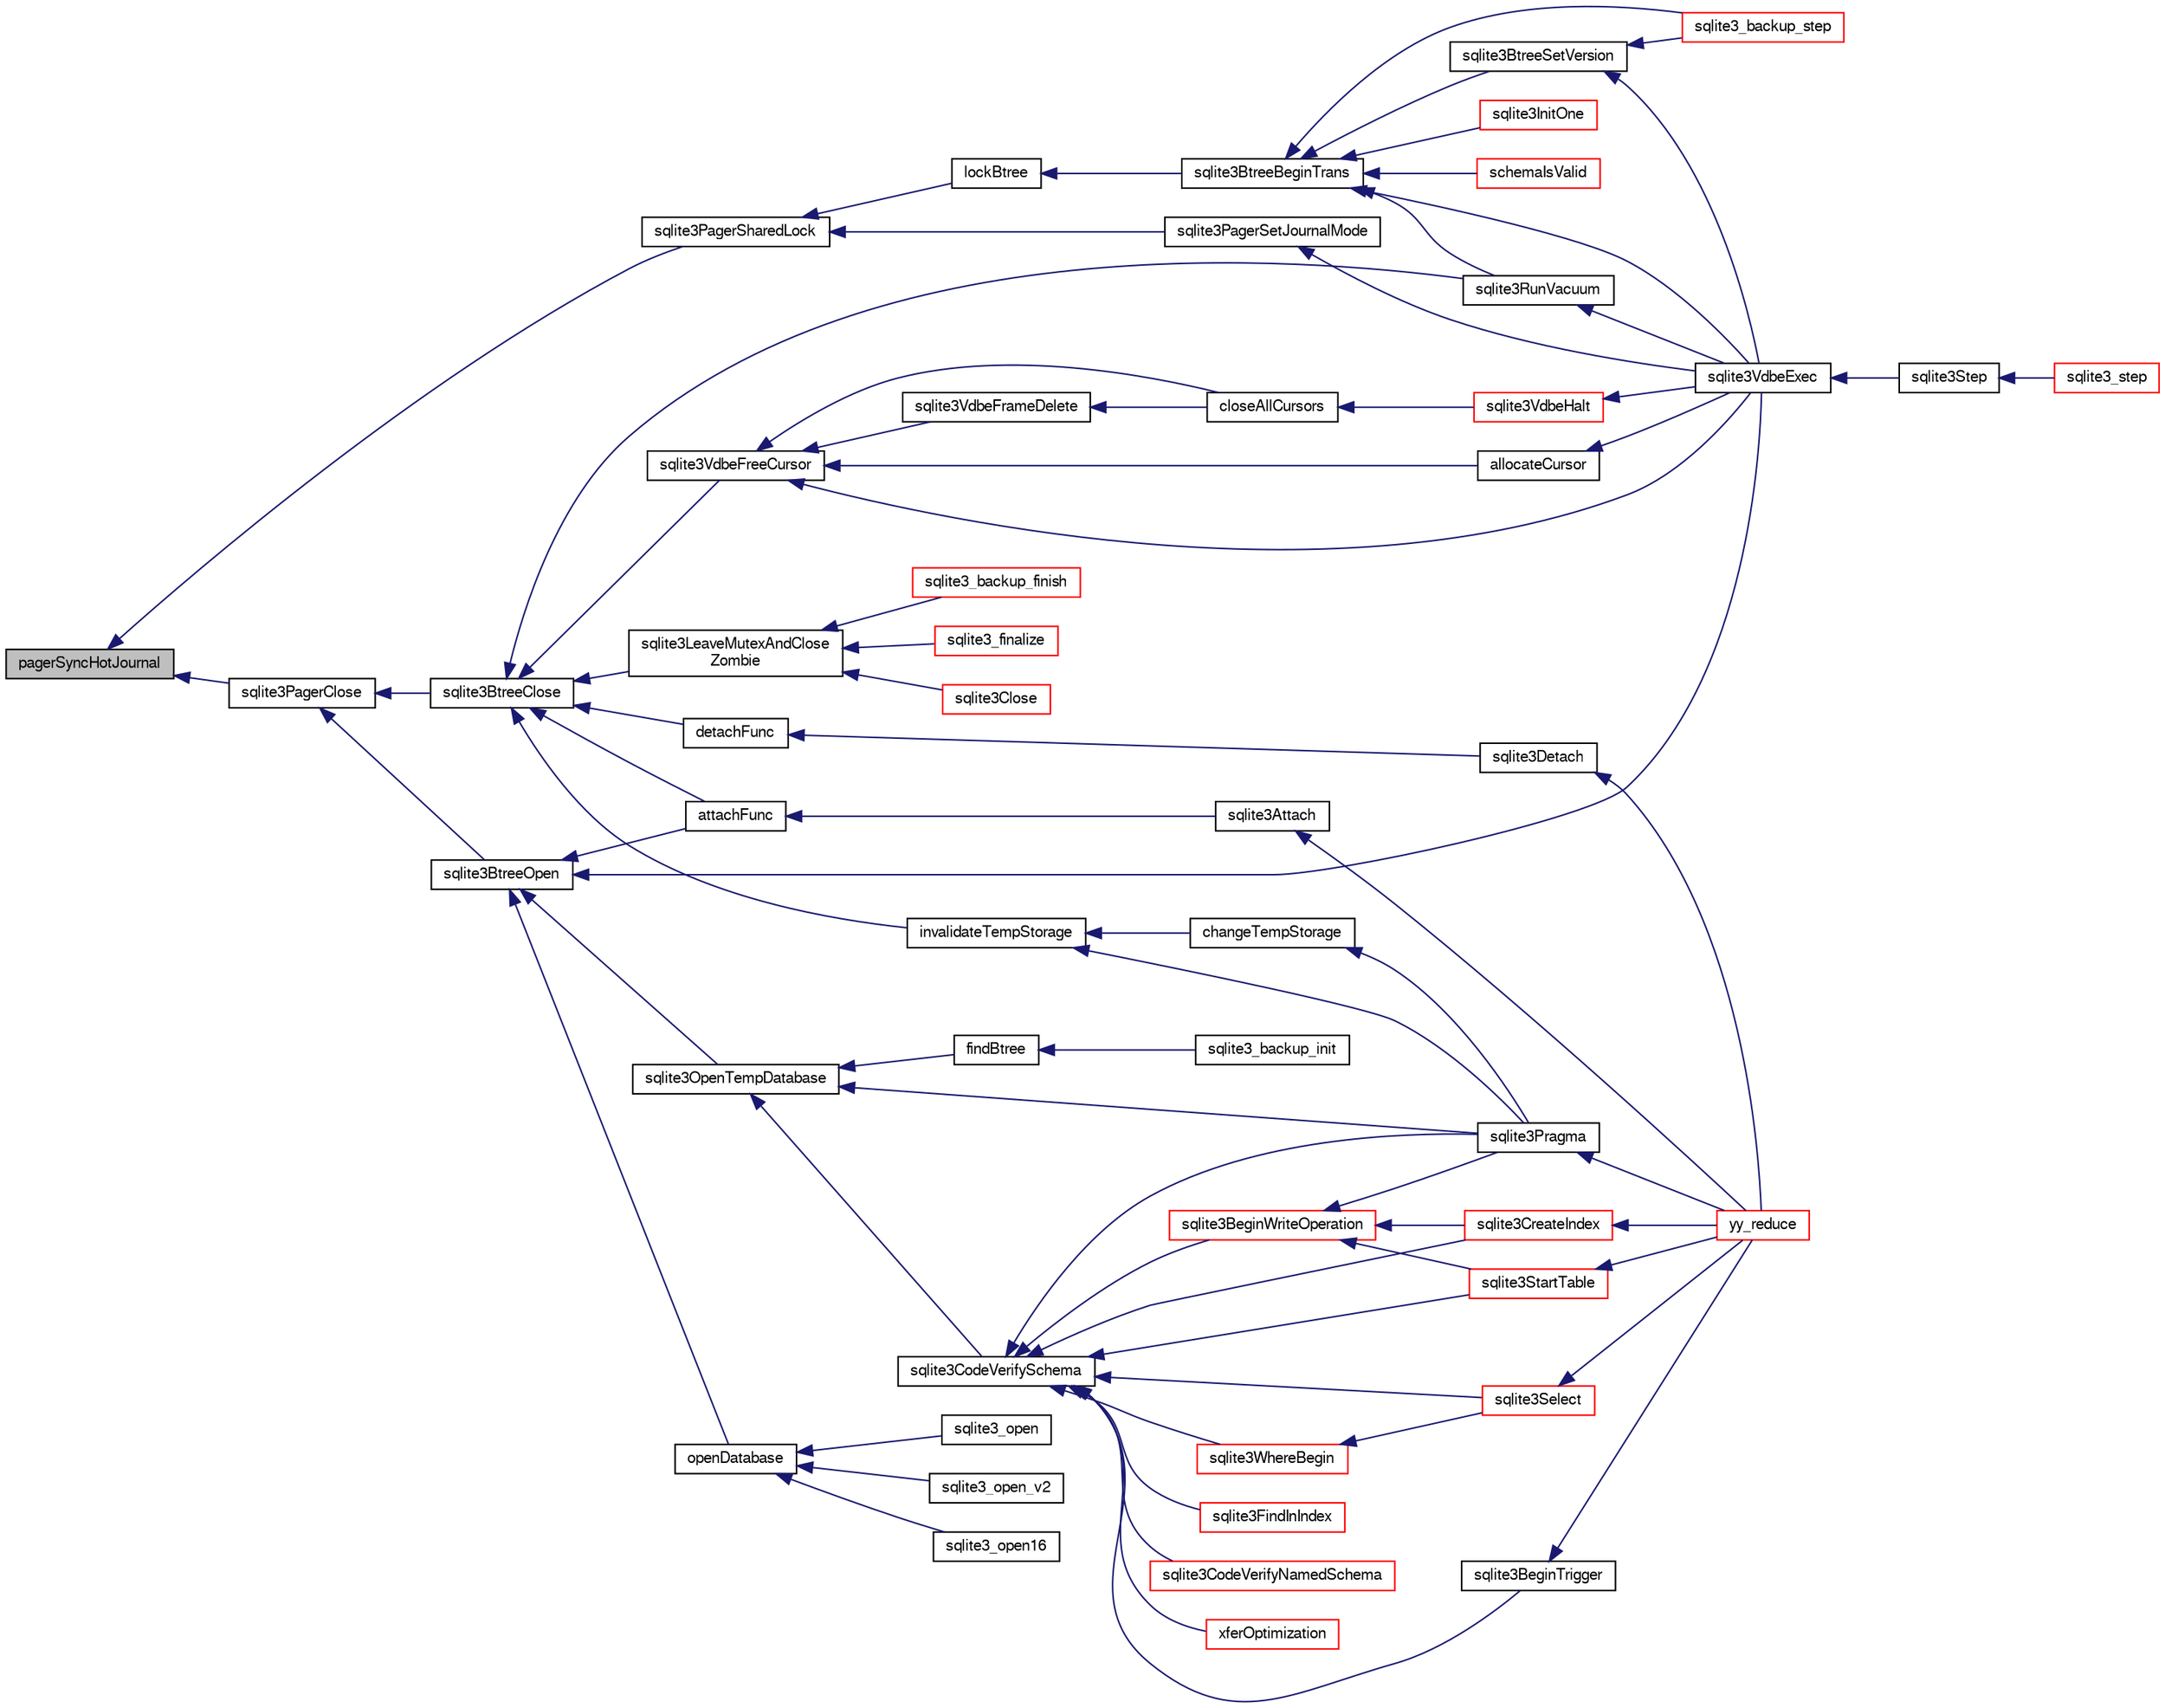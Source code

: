 digraph "pagerSyncHotJournal"
{
  edge [fontname="FreeSans",fontsize="10",labelfontname="FreeSans",labelfontsize="10"];
  node [fontname="FreeSans",fontsize="10",shape=record];
  rankdir="LR";
  Node205985 [label="pagerSyncHotJournal",height=0.2,width=0.4,color="black", fillcolor="grey75", style="filled", fontcolor="black"];
  Node205985 -> Node205986 [dir="back",color="midnightblue",fontsize="10",style="solid",fontname="FreeSans"];
  Node205986 [label="sqlite3PagerClose",height=0.2,width=0.4,color="black", fillcolor="white", style="filled",URL="$sqlite3_8c.html#af94b1f96b60689fd09422cce2c85f53f"];
  Node205986 -> Node205987 [dir="back",color="midnightblue",fontsize="10",style="solid",fontname="FreeSans"];
  Node205987 [label="sqlite3BtreeOpen",height=0.2,width=0.4,color="black", fillcolor="white", style="filled",URL="$sqlite3_8c.html#a13dcb44dc34af6ce9d38de9c5aa975f9"];
  Node205987 -> Node205988 [dir="back",color="midnightblue",fontsize="10",style="solid",fontname="FreeSans"];
  Node205988 [label="sqlite3VdbeExec",height=0.2,width=0.4,color="black", fillcolor="white", style="filled",URL="$sqlite3_8c.html#a8ce40a614bdc56719c4d642b1e4dfb21"];
  Node205988 -> Node205989 [dir="back",color="midnightblue",fontsize="10",style="solid",fontname="FreeSans"];
  Node205989 [label="sqlite3Step",height=0.2,width=0.4,color="black", fillcolor="white", style="filled",URL="$sqlite3_8c.html#a3f2872e873e2758a4beedad1d5113554"];
  Node205989 -> Node205990 [dir="back",color="midnightblue",fontsize="10",style="solid",fontname="FreeSans"];
  Node205990 [label="sqlite3_step",height=0.2,width=0.4,color="red", fillcolor="white", style="filled",URL="$sqlite3_8h.html#ac1e491ce36b7471eb28387f7d3c74334"];
  Node205987 -> Node206016 [dir="back",color="midnightblue",fontsize="10",style="solid",fontname="FreeSans"];
  Node206016 [label="attachFunc",height=0.2,width=0.4,color="black", fillcolor="white", style="filled",URL="$sqlite3_8c.html#a69cb751a7da501b9a0aa37e0d7c3eaf7"];
  Node206016 -> Node206017 [dir="back",color="midnightblue",fontsize="10",style="solid",fontname="FreeSans"];
  Node206017 [label="sqlite3Attach",height=0.2,width=0.4,color="black", fillcolor="white", style="filled",URL="$sqlite3_8c.html#ae0907fe0b43cc1b4c7e6a16213e8546f"];
  Node206017 -> Node206018 [dir="back",color="midnightblue",fontsize="10",style="solid",fontname="FreeSans"];
  Node206018 [label="yy_reduce",height=0.2,width=0.4,color="red", fillcolor="white", style="filled",URL="$sqlite3_8c.html#a7c419a9b25711c666a9a2449ef377f14"];
  Node205987 -> Node206249 [dir="back",color="midnightblue",fontsize="10",style="solid",fontname="FreeSans"];
  Node206249 [label="sqlite3OpenTempDatabase",height=0.2,width=0.4,color="black", fillcolor="white", style="filled",URL="$sqlite3_8c.html#aaf3088380b731428b72d3b5777f93755"];
  Node206249 -> Node206193 [dir="back",color="midnightblue",fontsize="10",style="solid",fontname="FreeSans"];
  Node206193 [label="findBtree",height=0.2,width=0.4,color="black", fillcolor="white", style="filled",URL="$sqlite3_8c.html#ab4ee5743b77efd7f8832bf0b9315f973"];
  Node206193 -> Node206194 [dir="back",color="midnightblue",fontsize="10",style="solid",fontname="FreeSans"];
  Node206194 [label="sqlite3_backup_init",height=0.2,width=0.4,color="black", fillcolor="white", style="filled",URL="$sqlite3_8h.html#a9c9aa9e8edeb9910d93148a6621c1097"];
  Node206249 -> Node206250 [dir="back",color="midnightblue",fontsize="10",style="solid",fontname="FreeSans"];
  Node206250 [label="sqlite3CodeVerifySchema",height=0.2,width=0.4,color="black", fillcolor="white", style="filled",URL="$sqlite3_8c.html#ad9d8708d96f8416ec59ebf41c57000f9"];
  Node206250 -> Node206069 [dir="back",color="midnightblue",fontsize="10",style="solid",fontname="FreeSans"];
  Node206069 [label="sqlite3FindInIndex",height=0.2,width=0.4,color="red", fillcolor="white", style="filled",URL="$sqlite3_8c.html#af7d8c56ab0231f44bb5f87b3fafeffb2"];
  Node206250 -> Node206110 [dir="back",color="midnightblue",fontsize="10",style="solid",fontname="FreeSans"];
  Node206110 [label="sqlite3StartTable",height=0.2,width=0.4,color="red", fillcolor="white", style="filled",URL="$sqlite3_8c.html#af49b4395f39d9078a0dda2484c183012"];
  Node206110 -> Node206018 [dir="back",color="midnightblue",fontsize="10",style="solid",fontname="FreeSans"];
  Node206250 -> Node206027 [dir="back",color="midnightblue",fontsize="10",style="solid",fontname="FreeSans"];
  Node206027 [label="sqlite3CreateIndex",height=0.2,width=0.4,color="red", fillcolor="white", style="filled",URL="$sqlite3_8c.html#a8dbe5e590ab6c58a8c45f34f7c81e825"];
  Node206027 -> Node206018 [dir="back",color="midnightblue",fontsize="10",style="solid",fontname="FreeSans"];
  Node206250 -> Node206251 [dir="back",color="midnightblue",fontsize="10",style="solid",fontname="FreeSans"];
  Node206251 [label="sqlite3CodeVerifyNamedSchema",height=0.2,width=0.4,color="red", fillcolor="white", style="filled",URL="$sqlite3_8c.html#a30331e33b8e462cbe3aa83c8bddb8c0e"];
  Node206250 -> Node206252 [dir="back",color="midnightblue",fontsize="10",style="solid",fontname="FreeSans"];
  Node206252 [label="sqlite3BeginWriteOperation",height=0.2,width=0.4,color="red", fillcolor="white", style="filled",URL="$sqlite3_8c.html#a21b1b811bbe305f922244f8913c87f10"];
  Node206252 -> Node206110 [dir="back",color="midnightblue",fontsize="10",style="solid",fontname="FreeSans"];
  Node206252 -> Node206027 [dir="back",color="midnightblue",fontsize="10",style="solid",fontname="FreeSans"];
  Node206252 -> Node206066 [dir="back",color="midnightblue",fontsize="10",style="solid",fontname="FreeSans"];
  Node206066 [label="sqlite3Pragma",height=0.2,width=0.4,color="black", fillcolor="white", style="filled",URL="$sqlite3_8c.html#a111391370f58f8e6a6eca51fd34d62ed"];
  Node206066 -> Node206018 [dir="back",color="midnightblue",fontsize="10",style="solid",fontname="FreeSans"];
  Node206250 -> Node206047 [dir="back",color="midnightblue",fontsize="10",style="solid",fontname="FreeSans"];
  Node206047 [label="xferOptimization",height=0.2,width=0.4,color="red", fillcolor="white", style="filled",URL="$sqlite3_8c.html#ae85c90f7d064fe83f4ed930e708855d2"];
  Node206250 -> Node206066 [dir="back",color="midnightblue",fontsize="10",style="solid",fontname="FreeSans"];
  Node206250 -> Node206067 [dir="back",color="midnightblue",fontsize="10",style="solid",fontname="FreeSans"];
  Node206067 [label="sqlite3Select",height=0.2,width=0.4,color="red", fillcolor="white", style="filled",URL="$sqlite3_8c.html#a2465ee8c956209ba4b272477b7c21a45"];
  Node206067 -> Node206018 [dir="back",color="midnightblue",fontsize="10",style="solid",fontname="FreeSans"];
  Node206250 -> Node206046 [dir="back",color="midnightblue",fontsize="10",style="solid",fontname="FreeSans"];
  Node206046 [label="sqlite3BeginTrigger",height=0.2,width=0.4,color="black", fillcolor="white", style="filled",URL="$sqlite3_8c.html#ac20a731dbd52edec68a09962c7f39a4c"];
  Node206046 -> Node206018 [dir="back",color="midnightblue",fontsize="10",style="solid",fontname="FreeSans"];
  Node206250 -> Node206083 [dir="back",color="midnightblue",fontsize="10",style="solid",fontname="FreeSans"];
  Node206083 [label="sqlite3WhereBegin",height=0.2,width=0.4,color="red", fillcolor="white", style="filled",URL="$sqlite3_8c.html#acad049f5c9a96a8118cffd5e5ce89f7c"];
  Node206083 -> Node206067 [dir="back",color="midnightblue",fontsize="10",style="solid",fontname="FreeSans"];
  Node206249 -> Node206066 [dir="back",color="midnightblue",fontsize="10",style="solid",fontname="FreeSans"];
  Node205987 -> Node206223 [dir="back",color="midnightblue",fontsize="10",style="solid",fontname="FreeSans"];
  Node206223 [label="openDatabase",height=0.2,width=0.4,color="black", fillcolor="white", style="filled",URL="$sqlite3_8c.html#a6a9c3bc3a64234e863413f41db473758"];
  Node206223 -> Node206224 [dir="back",color="midnightblue",fontsize="10",style="solid",fontname="FreeSans"];
  Node206224 [label="sqlite3_open",height=0.2,width=0.4,color="black", fillcolor="white", style="filled",URL="$sqlite3_8h.html#a97ba966ed1acc38409786258268f5f71"];
  Node206223 -> Node206225 [dir="back",color="midnightblue",fontsize="10",style="solid",fontname="FreeSans"];
  Node206225 [label="sqlite3_open_v2",height=0.2,width=0.4,color="black", fillcolor="white", style="filled",URL="$sqlite3_8h.html#a140fe275b6975dc867cea50a65a217c4"];
  Node206223 -> Node206226 [dir="back",color="midnightblue",fontsize="10",style="solid",fontname="FreeSans"];
  Node206226 [label="sqlite3_open16",height=0.2,width=0.4,color="black", fillcolor="white", style="filled",URL="$sqlite3_8h.html#adbc401bb96713f32e553db32f6f3ca33"];
  Node205986 -> Node206254 [dir="back",color="midnightblue",fontsize="10",style="solid",fontname="FreeSans"];
  Node206254 [label="sqlite3BtreeClose",height=0.2,width=0.4,color="black", fillcolor="white", style="filled",URL="$sqlite3_8c.html#a729b65009b66a99200496b09c124df01"];
  Node206254 -> Node206255 [dir="back",color="midnightblue",fontsize="10",style="solid",fontname="FreeSans"];
  Node206255 [label="sqlite3VdbeFreeCursor",height=0.2,width=0.4,color="black", fillcolor="white", style="filled",URL="$sqlite3_8c.html#a0f9084083e1d0639708934630f33d6ef"];
  Node206255 -> Node206256 [dir="back",color="midnightblue",fontsize="10",style="solid",fontname="FreeSans"];
  Node206256 [label="sqlite3VdbeFrameDelete",height=0.2,width=0.4,color="black", fillcolor="white", style="filled",URL="$sqlite3_8c.html#adb3773fdfb1685857e28891f76365900"];
  Node206256 -> Node206257 [dir="back",color="midnightblue",fontsize="10",style="solid",fontname="FreeSans"];
  Node206257 [label="closeAllCursors",height=0.2,width=0.4,color="black", fillcolor="white", style="filled",URL="$sqlite3_8c.html#af1ac189735864dd6989a8c5af4557547"];
  Node206257 -> Node206207 [dir="back",color="midnightblue",fontsize="10",style="solid",fontname="FreeSans"];
  Node206207 [label="sqlite3VdbeHalt",height=0.2,width=0.4,color="red", fillcolor="white", style="filled",URL="$sqlite3_8c.html#a8d1d99703d999190fbc35ecc981cb709"];
  Node206207 -> Node205988 [dir="back",color="midnightblue",fontsize="10",style="solid",fontname="FreeSans"];
  Node206255 -> Node206257 [dir="back",color="midnightblue",fontsize="10",style="solid",fontname="FreeSans"];
  Node206255 -> Node206258 [dir="back",color="midnightblue",fontsize="10",style="solid",fontname="FreeSans"];
  Node206258 [label="allocateCursor",height=0.2,width=0.4,color="black", fillcolor="white", style="filled",URL="$sqlite3_8c.html#a5083c054ea81802294e539b00a57aad4"];
  Node206258 -> Node205988 [dir="back",color="midnightblue",fontsize="10",style="solid",fontname="FreeSans"];
  Node206255 -> Node205988 [dir="back",color="midnightblue",fontsize="10",style="solid",fontname="FreeSans"];
  Node206254 -> Node206016 [dir="back",color="midnightblue",fontsize="10",style="solid",fontname="FreeSans"];
  Node206254 -> Node206203 [dir="back",color="midnightblue",fontsize="10",style="solid",fontname="FreeSans"];
  Node206203 [label="detachFunc",height=0.2,width=0.4,color="black", fillcolor="white", style="filled",URL="$sqlite3_8c.html#a2b3dd04cb87abd088926ab0082a60b77"];
  Node206203 -> Node206060 [dir="back",color="midnightblue",fontsize="10",style="solid",fontname="FreeSans"];
  Node206060 [label="sqlite3Detach",height=0.2,width=0.4,color="black", fillcolor="white", style="filled",URL="$sqlite3_8c.html#ab1a5a0b01c7560aef5e0b8603a68747d"];
  Node206060 -> Node206018 [dir="back",color="midnightblue",fontsize="10",style="solid",fontname="FreeSans"];
  Node206254 -> Node206204 [dir="back",color="midnightblue",fontsize="10",style="solid",fontname="FreeSans"];
  Node206204 [label="invalidateTempStorage",height=0.2,width=0.4,color="black", fillcolor="white", style="filled",URL="$sqlite3_8c.html#a759777a1eb3c3e96a5af94932b39e69a"];
  Node206204 -> Node206205 [dir="back",color="midnightblue",fontsize="10",style="solid",fontname="FreeSans"];
  Node206205 [label="changeTempStorage",height=0.2,width=0.4,color="black", fillcolor="white", style="filled",URL="$sqlite3_8c.html#abd43abe0a0959a45c786b9865ed52904"];
  Node206205 -> Node206066 [dir="back",color="midnightblue",fontsize="10",style="solid",fontname="FreeSans"];
  Node206204 -> Node206066 [dir="back",color="midnightblue",fontsize="10",style="solid",fontname="FreeSans"];
  Node206254 -> Node206174 [dir="back",color="midnightblue",fontsize="10",style="solid",fontname="FreeSans"];
  Node206174 [label="sqlite3RunVacuum",height=0.2,width=0.4,color="black", fillcolor="white", style="filled",URL="$sqlite3_8c.html#a5e83ddc7b3e7e8e79ad5d1fc92de1d2f"];
  Node206174 -> Node205988 [dir="back",color="midnightblue",fontsize="10",style="solid",fontname="FreeSans"];
  Node206254 -> Node206217 [dir="back",color="midnightblue",fontsize="10",style="solid",fontname="FreeSans"];
  Node206217 [label="sqlite3LeaveMutexAndClose\lZombie",height=0.2,width=0.4,color="black", fillcolor="white", style="filled",URL="$sqlite3_8c.html#afe3a37c29dcb0fe9fc15fe07a3976f59"];
  Node206217 -> Node206218 [dir="back",color="midnightblue",fontsize="10",style="solid",fontname="FreeSans"];
  Node206218 [label="sqlite3_backup_finish",height=0.2,width=0.4,color="red", fillcolor="white", style="filled",URL="$sqlite3_8h.html#a176857dd58d99be53b6d7305533e0048"];
  Node206217 -> Node206210 [dir="back",color="midnightblue",fontsize="10",style="solid",fontname="FreeSans"];
  Node206210 [label="sqlite3_finalize",height=0.2,width=0.4,color="red", fillcolor="white", style="filled",URL="$sqlite3_8h.html#a801195c0f771d40bb4be1e40f3b88945"];
  Node206217 -> Node206219 [dir="back",color="midnightblue",fontsize="10",style="solid",fontname="FreeSans"];
  Node206219 [label="sqlite3Close",height=0.2,width=0.4,color="red", fillcolor="white", style="filled",URL="$sqlite3_8c.html#aa9f2e73837bba8d721dbde0964ffce11"];
  Node205985 -> Node206259 [dir="back",color="midnightblue",fontsize="10",style="solid",fontname="FreeSans"];
  Node206259 [label="sqlite3PagerSharedLock",height=0.2,width=0.4,color="black", fillcolor="white", style="filled",URL="$sqlite3_8c.html#a58c197b629fb6eaacf96c7add57c70df"];
  Node206259 -> Node206260 [dir="back",color="midnightblue",fontsize="10",style="solid",fontname="FreeSans"];
  Node206260 [label="sqlite3PagerSetJournalMode",height=0.2,width=0.4,color="black", fillcolor="white", style="filled",URL="$sqlite3_8c.html#afb929a0a4553cda84de16180ddbd09f7"];
  Node206260 -> Node205988 [dir="back",color="midnightblue",fontsize="10",style="solid",fontname="FreeSans"];
  Node206259 -> Node206261 [dir="back",color="midnightblue",fontsize="10",style="solid",fontname="FreeSans"];
  Node206261 [label="lockBtree",height=0.2,width=0.4,color="black", fillcolor="white", style="filled",URL="$sqlite3_8c.html#a5b808194d3178be15705a420265cee9d"];
  Node206261 -> Node206262 [dir="back",color="midnightblue",fontsize="10",style="solid",fontname="FreeSans"];
  Node206262 [label="sqlite3BtreeBeginTrans",height=0.2,width=0.4,color="black", fillcolor="white", style="filled",URL="$sqlite3_8c.html#a52d6706df15c67c22aa7d0e290c16bf5"];
  Node206262 -> Node206263 [dir="back",color="midnightblue",fontsize="10",style="solid",fontname="FreeSans"];
  Node206263 [label="sqlite3BtreeSetVersion",height=0.2,width=0.4,color="black", fillcolor="white", style="filled",URL="$sqlite3_8c.html#a2db3061b5c557699a47415ca0342ba01"];
  Node206263 -> Node206201 [dir="back",color="midnightblue",fontsize="10",style="solid",fontname="FreeSans"];
  Node206201 [label="sqlite3_backup_step",height=0.2,width=0.4,color="red", fillcolor="white", style="filled",URL="$sqlite3_8h.html#a1699b75e98d082eebc465a9e64c35269"];
  Node206263 -> Node205988 [dir="back",color="midnightblue",fontsize="10",style="solid",fontname="FreeSans"];
  Node206262 -> Node206201 [dir="back",color="midnightblue",fontsize="10",style="solid",fontname="FreeSans"];
  Node206262 -> Node205988 [dir="back",color="midnightblue",fontsize="10",style="solid",fontname="FreeSans"];
  Node206262 -> Node206014 [dir="back",color="midnightblue",fontsize="10",style="solid",fontname="FreeSans"];
  Node206014 [label="sqlite3InitOne",height=0.2,width=0.4,color="red", fillcolor="white", style="filled",URL="$sqlite3_8c.html#ac4318b25df65269906b0379251fe9b85"];
  Node206262 -> Node206199 [dir="back",color="midnightblue",fontsize="10",style="solid",fontname="FreeSans"];
  Node206199 [label="schemaIsValid",height=0.2,width=0.4,color="red", fillcolor="white", style="filled",URL="$sqlite3_8c.html#a7c466fe28e7ca6f46b8bf72c46d9738d"];
  Node206262 -> Node206174 [dir="back",color="midnightblue",fontsize="10",style="solid",fontname="FreeSans"];
}
